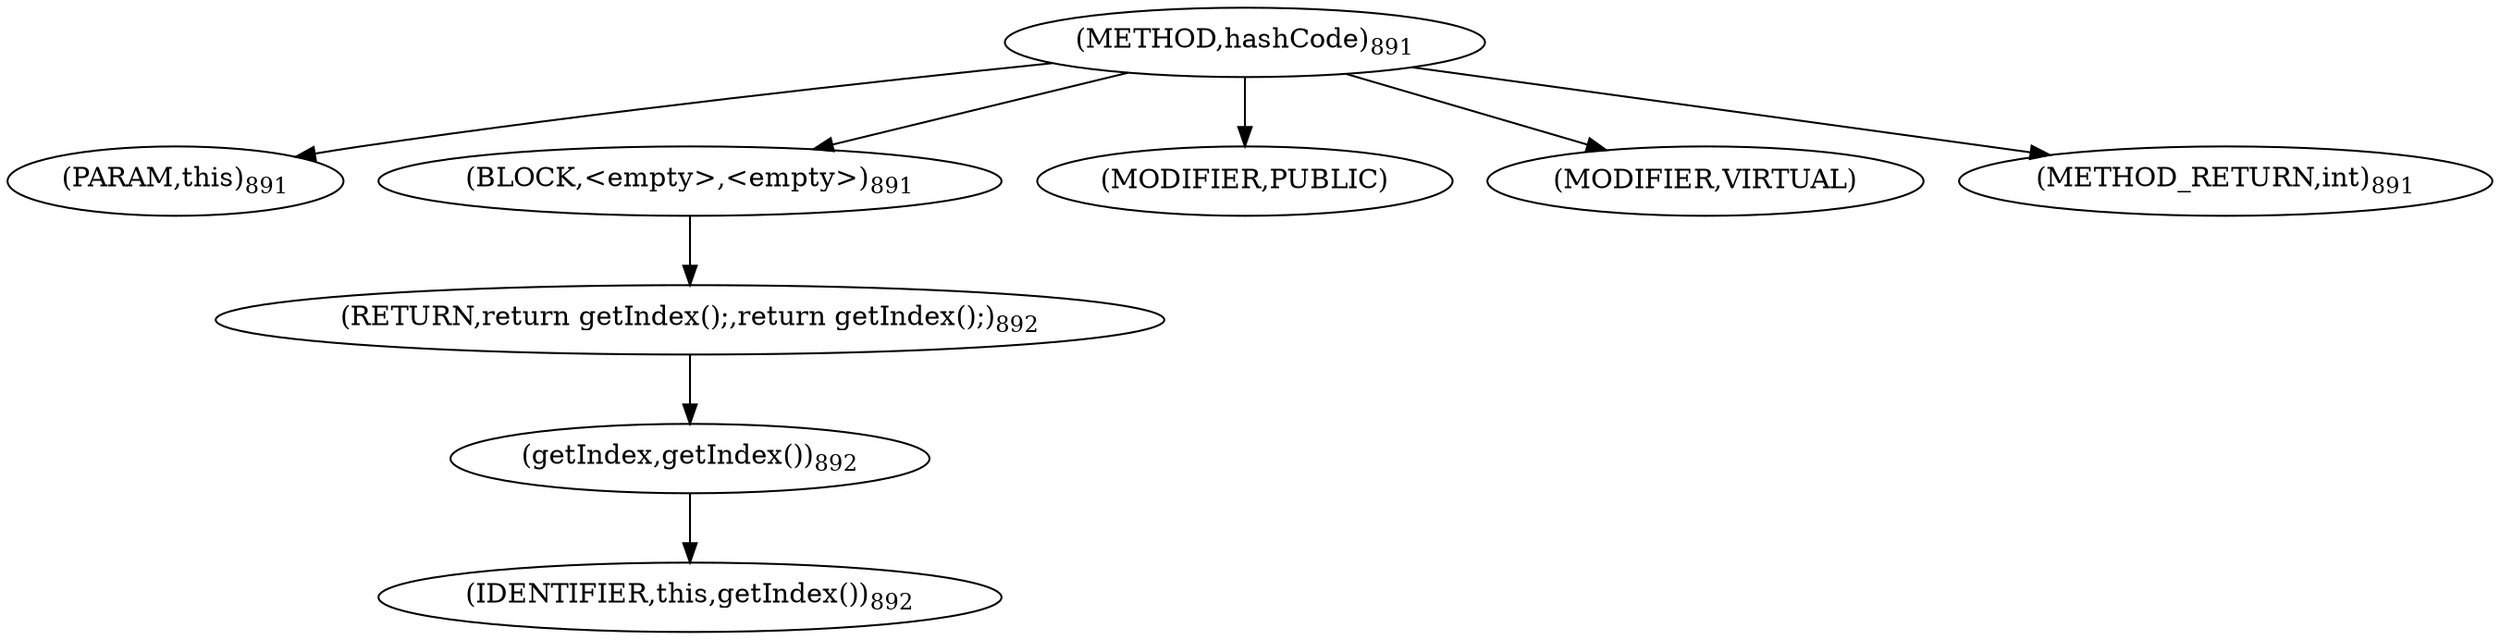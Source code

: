 digraph "hashCode" {  
"2073" [label = <(METHOD,hashCode)<SUB>891</SUB>> ]
"213" [label = <(PARAM,this)<SUB>891</SUB>> ]
"2074" [label = <(BLOCK,&lt;empty&gt;,&lt;empty&gt;)<SUB>891</SUB>> ]
"2075" [label = <(RETURN,return getIndex();,return getIndex();)<SUB>892</SUB>> ]
"2076" [label = <(getIndex,getIndex())<SUB>892</SUB>> ]
"212" [label = <(IDENTIFIER,this,getIndex())<SUB>892</SUB>> ]
"2077" [label = <(MODIFIER,PUBLIC)> ]
"2078" [label = <(MODIFIER,VIRTUAL)> ]
"2079" [label = <(METHOD_RETURN,int)<SUB>891</SUB>> ]
  "2073" -> "213" 
  "2073" -> "2074" 
  "2073" -> "2077" 
  "2073" -> "2078" 
  "2073" -> "2079" 
  "2074" -> "2075" 
  "2075" -> "2076" 
  "2076" -> "212" 
}

